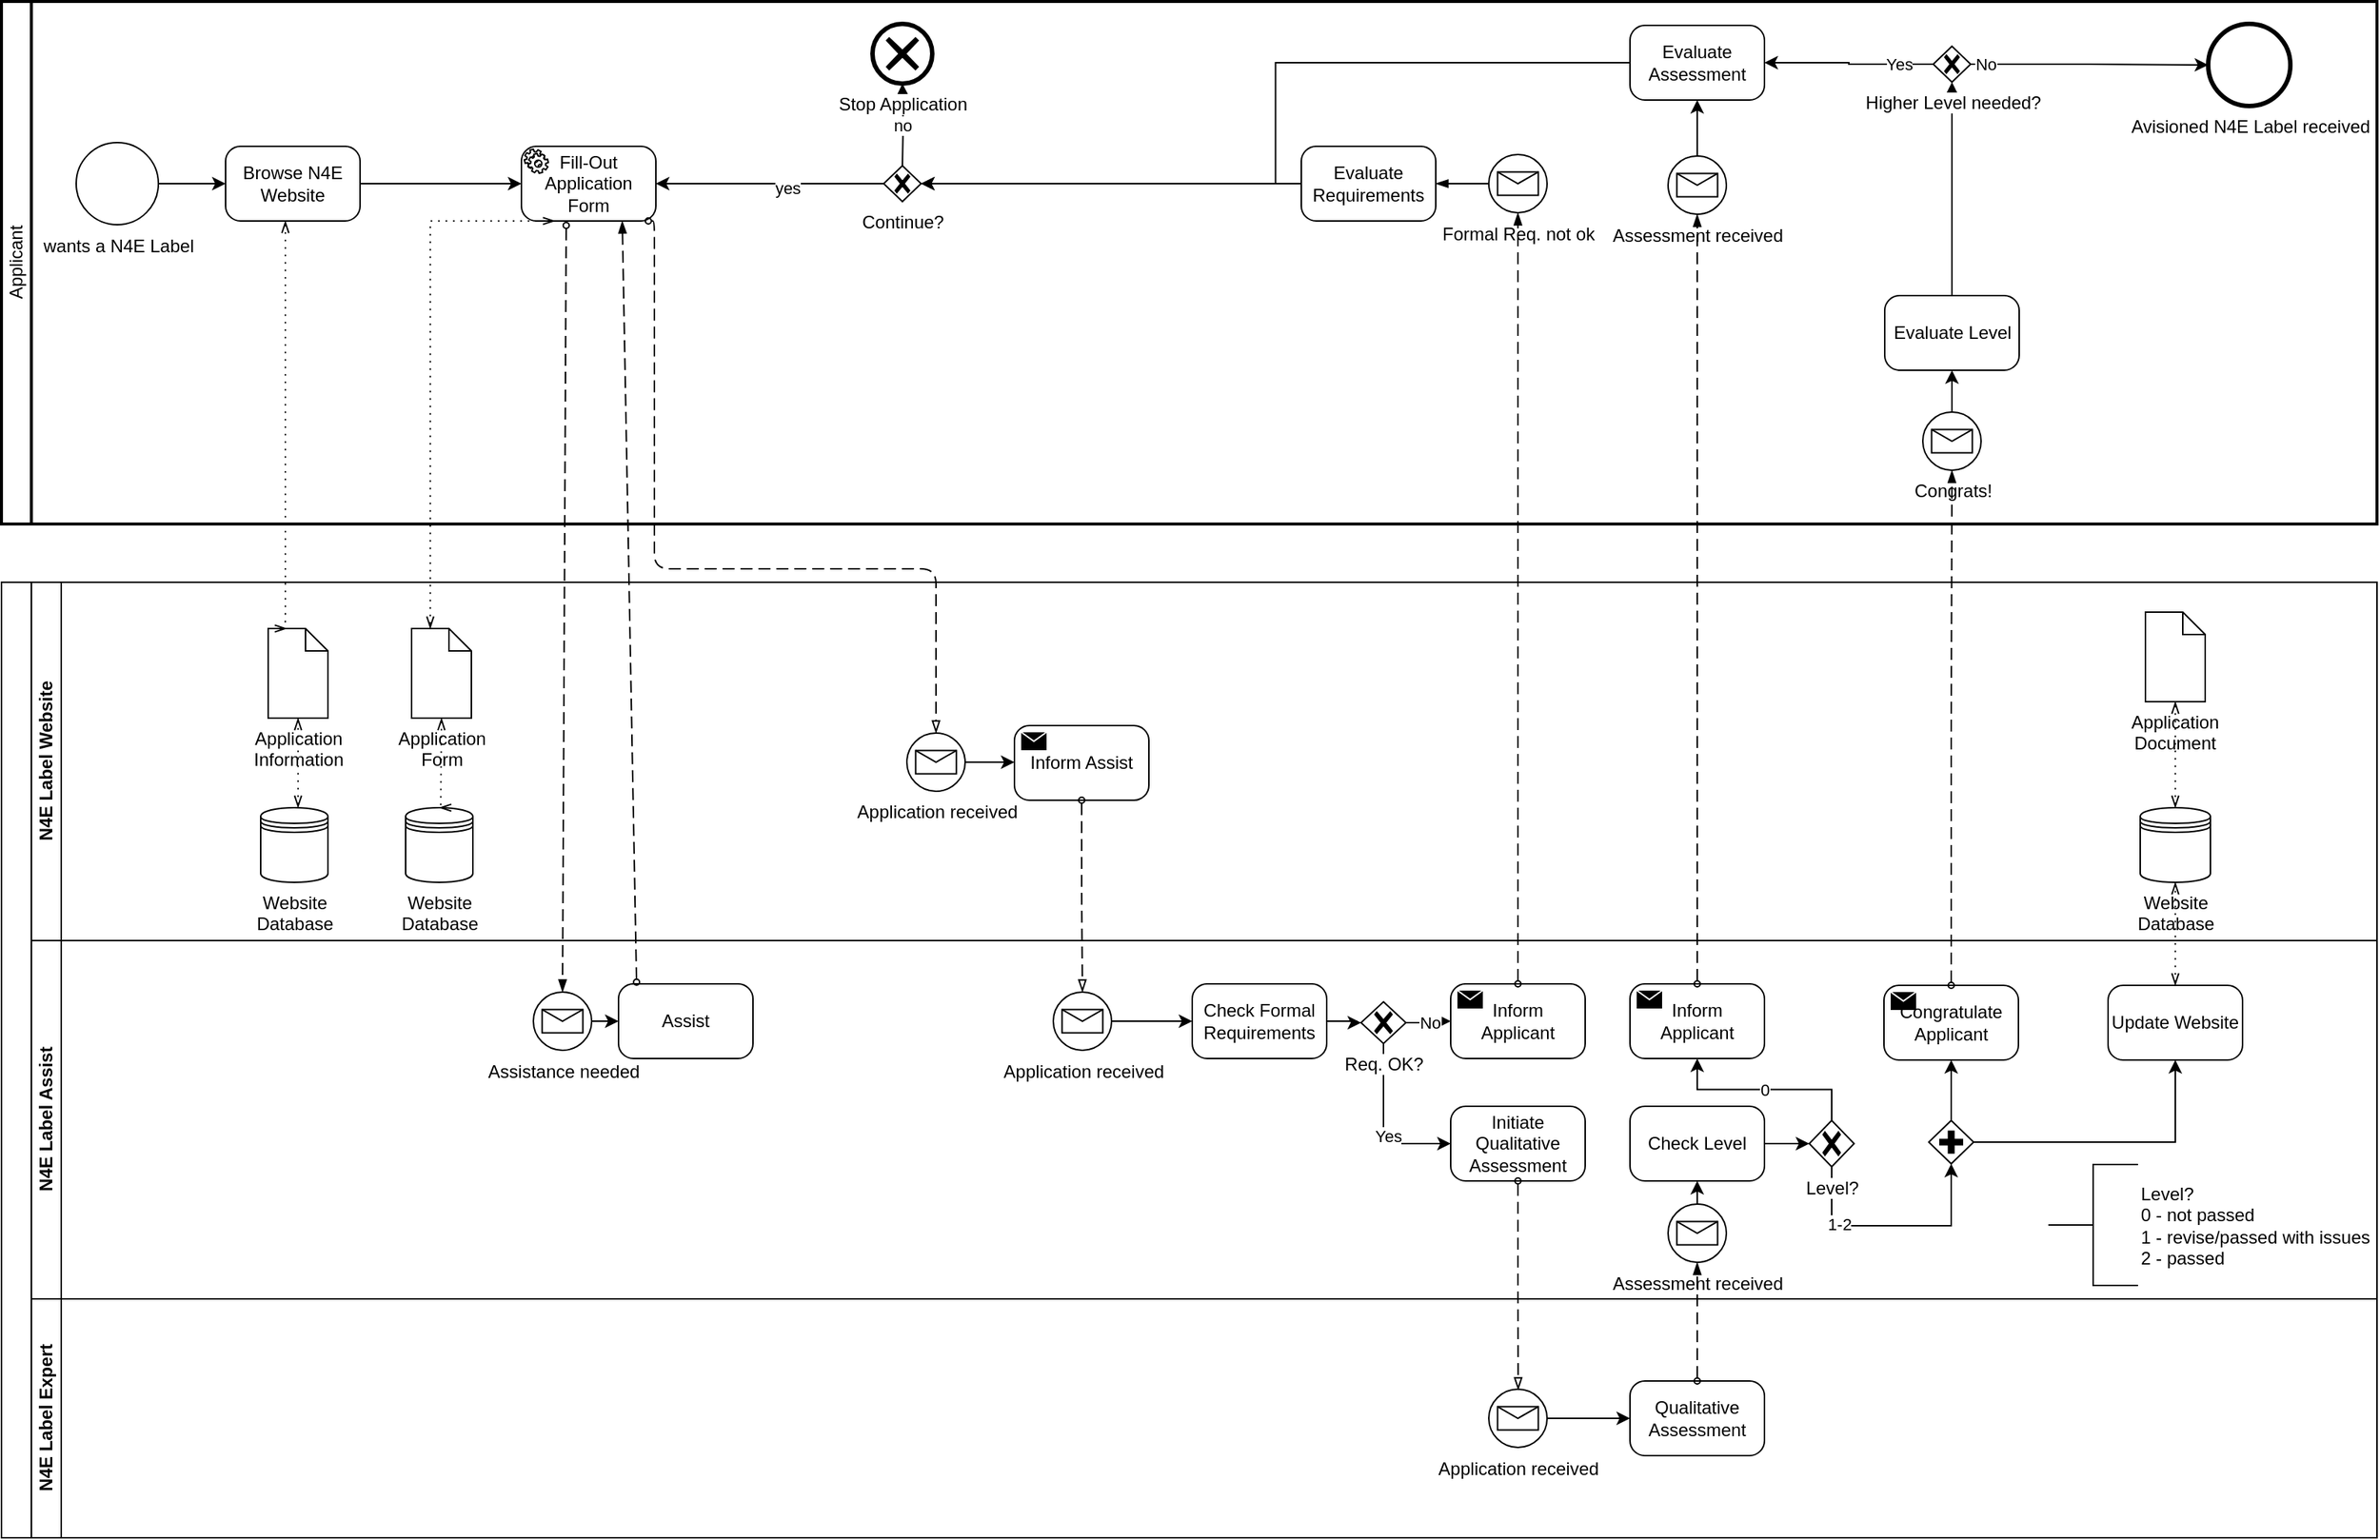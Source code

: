 <mxfile version="20.4.2" type="github">
  <diagram id="vR4M4Qg-3FGXWyI_U7lr" name="Seite-1">
    <mxGraphModel dx="1354" dy="1839" grid="1" gridSize="10" guides="1" tooltips="1" connect="1" arrows="1" fold="1" page="1" pageScale="1" pageWidth="1654" pageHeight="1169" math="0" shadow="0">
      <root>
        <mxCell id="0" />
        <mxCell id="1" parent="0" />
        <mxCell id="XjGaM9rbLymnAQcrOGoT-1" value="&lt;div&gt;Applicant&lt;/div&gt;" style="swimlane;html=1;startSize=20;fontStyle=0;collapsible=0;horizontal=0;swimlaneLine=1;swimlaneFillColor=#ffffff;strokeWidth=2;" parent="1" vertex="1">
          <mxGeometry x="40" y="-70" width="1590" height="350" as="geometry" />
        </mxCell>
        <mxCell id="XjGaM9rbLymnAQcrOGoT-16" style="edgeStyle=orthogonalEdgeStyle;rounded=0;orthogonalLoop=1;jettySize=auto;html=1;exitX=1;exitY=0.5;exitDx=0;exitDy=0;exitPerimeter=0;entryX=0;entryY=0.5;entryDx=0;entryDy=0;entryPerimeter=0;" parent="XjGaM9rbLymnAQcrOGoT-1" source="XjGaM9rbLymnAQcrOGoT-13" target="XjGaM9rbLymnAQcrOGoT-14" edge="1">
          <mxGeometry relative="1" as="geometry" />
        </mxCell>
        <mxCell id="XjGaM9rbLymnAQcrOGoT-13" value="&lt;div&gt;wants a N4E Label&lt;/div&gt;" style="points=[[0.145,0.145,0],[0.5,0,0],[0.855,0.145,0],[1,0.5,0],[0.855,0.855,0],[0.5,1,0],[0.145,0.855,0],[0,0.5,0]];shape=mxgraph.bpmn.event;html=1;verticalLabelPosition=bottom;labelBackgroundColor=#ffffff;verticalAlign=top;align=center;perimeter=ellipsePerimeter;outlineConnect=0;aspect=fixed;outline=standard;symbol=general;fillColor=#FFFFFF;" parent="XjGaM9rbLymnAQcrOGoT-1" vertex="1">
          <mxGeometry x="50" y="94.5" width="55" height="55" as="geometry" />
        </mxCell>
        <mxCell id="XjGaM9rbLymnAQcrOGoT-26" value="" style="edgeStyle=orthogonalEdgeStyle;rounded=0;orthogonalLoop=1;jettySize=auto;html=1;entryX=0;entryY=0.5;entryDx=0;entryDy=0;entryPerimeter=0;startArrow=none;exitX=1;exitY=0.5;exitDx=0;exitDy=0;exitPerimeter=0;" parent="XjGaM9rbLymnAQcrOGoT-1" source="XjGaM9rbLymnAQcrOGoT-14" target="XjGaM9rbLymnAQcrOGoT-42" edge="1">
          <mxGeometry relative="1" as="geometry">
            <mxPoint x="295" y="123" as="sourcePoint" />
            <mxPoint x="400" y="123" as="targetPoint" />
          </mxGeometry>
        </mxCell>
        <mxCell id="XjGaM9rbLymnAQcrOGoT-14" value="Browse N4E Website" style="points=[[0.25,0,0],[0.5,0,0],[0.75,0,0],[1,0.25,0],[1,0.5,0],[1,0.75,0],[0.75,1,0],[0.5,1,0],[0.25,1,0],[0,0.75,0],[0,0.5,0],[0,0.25,0]];shape=mxgraph.bpmn.task;whiteSpace=wrap;rectStyle=rounded;size=10;taskMarker=abstract;fillColor=#FFFFFF;" parent="XjGaM9rbLymnAQcrOGoT-1" vertex="1">
          <mxGeometry x="150" y="97" width="90" height="50" as="geometry" />
        </mxCell>
        <mxCell id="XjGaM9rbLymnAQcrOGoT-30" value="Avisioned N4E Label received" style="points=[[0.145,0.145,0],[0.5,0,0],[0.855,0.145,0],[1,0.5,0],[0.855,0.855,0],[0.5,1,0],[0.145,0.855,0],[0,0.5,0]];shape=mxgraph.bpmn.event;html=1;verticalLabelPosition=bottom;labelBackgroundColor=#ffffff;verticalAlign=top;align=center;perimeter=ellipsePerimeter;outlineConnect=0;aspect=fixed;outline=end;symbol=terminate2;fillColor=#FFFFFF;" parent="XjGaM9rbLymnAQcrOGoT-1" vertex="1">
          <mxGeometry x="1477" y="15" width="55" height="55" as="geometry" />
        </mxCell>
        <mxCell id="XjGaM9rbLymnAQcrOGoT-42" value="Fill-Out Application Form" style="points=[[0.25,0,0],[0.5,0,0],[0.75,0,0],[1,0.25,0],[1,0.5,0],[1,0.75,0],[0.75,1,0],[0.5,1,0],[0.25,1,0],[0,0.75,0],[0,0.5,0],[0,0.25,0]];shape=mxgraph.bpmn.task;whiteSpace=wrap;rectStyle=rounded;size=10;taskMarker=service;fontFamily=Helvetica;fontSize=12;fontColor=default;align=center;strokeColor=default;fillColor=#FFFFFF;" parent="XjGaM9rbLymnAQcrOGoT-1" vertex="1">
          <mxGeometry x="348" y="97" width="90" height="50" as="geometry" />
        </mxCell>
        <mxCell id="XjGaM9rbLymnAQcrOGoT-100" style="edgeStyle=orthogonalEdgeStyle;rounded=0;orthogonalLoop=1;jettySize=auto;html=1;exitX=0;exitY=0.5;exitDx=0;exitDy=0;exitPerimeter=0;entryX=1;entryY=0.5;entryDx=0;entryDy=0;entryPerimeter=0;startArrow=none;" parent="XjGaM9rbLymnAQcrOGoT-1" source="XjGaM9rbLymnAQcrOGoT-175" target="XjGaM9rbLymnAQcrOGoT-99" edge="1">
          <mxGeometry relative="1" as="geometry" />
        </mxCell>
        <mxCell id="XjGaM9rbLymnAQcrOGoT-80" value="Formal Req. not ok" style="points=[[0.145,0.145,0],[0.5,0,0],[0.855,0.145,0],[1,0.5,0],[0.855,0.855,0],[0.5,1,0],[0.145,0.855,0],[0,0.5,0]];shape=mxgraph.bpmn.event;html=1;verticalLabelPosition=bottom;labelBackgroundColor=#ffffff;verticalAlign=top;align=center;perimeter=ellipsePerimeter;outlineConnect=0;aspect=fixed;outline=standard;symbol=message;fontFamily=Helvetica;fontSize=12;fontColor=default;strokeColor=default;fillColor=#FFFFFF;" parent="XjGaM9rbLymnAQcrOGoT-1" vertex="1">
          <mxGeometry x="995.5" y="102.5" width="39" height="39" as="geometry" />
        </mxCell>
        <mxCell id="XjGaM9rbLymnAQcrOGoT-102" style="edgeStyle=orthogonalEdgeStyle;rounded=0;orthogonalLoop=1;jettySize=auto;html=1;exitX=0;exitY=0.5;exitDx=0;exitDy=0;exitPerimeter=0;entryX=1;entryY=0.5;entryDx=0;entryDy=0;entryPerimeter=0;" parent="XjGaM9rbLymnAQcrOGoT-1" source="XjGaM9rbLymnAQcrOGoT-99" target="XjGaM9rbLymnAQcrOGoT-42" edge="1">
          <mxGeometry relative="1" as="geometry" />
        </mxCell>
        <mxCell id="68xZuha1ARQ7K_TIyCoH-1" value="yes" style="edgeLabel;html=1;align=center;verticalAlign=middle;resizable=0;points=[];" vertex="1" connectable="0" parent="XjGaM9rbLymnAQcrOGoT-102">
          <mxGeometry x="-0.154" y="3" relative="1" as="geometry">
            <mxPoint as="offset" />
          </mxGeometry>
        </mxCell>
        <mxCell id="XjGaM9rbLymnAQcrOGoT-109" value="no" style="edgeStyle=orthogonalEdgeStyle;rounded=0;orthogonalLoop=1;jettySize=auto;html=1;" parent="XjGaM9rbLymnAQcrOGoT-1" target="XjGaM9rbLymnAQcrOGoT-108" edge="1">
          <mxGeometry relative="1" as="geometry">
            <mxPoint x="603" y="110" as="sourcePoint" />
          </mxGeometry>
        </mxCell>
        <mxCell id="XjGaM9rbLymnAQcrOGoT-99" value="Continue?" style="points=[[0.25,0.25,0],[0.5,0,0],[0.75,0.25,0],[1,0.5,0],[0.75,0.75,0],[0.5,1,0],[0.25,0.75,0],[0,0.5,0]];shape=mxgraph.bpmn.gateway2;html=1;verticalLabelPosition=bottom;labelBackgroundColor=#ffffff;verticalAlign=top;align=center;perimeter=rhombusPerimeter;outlineConnect=0;outline=none;symbol=none;gwType=exclusive;fontFamily=Helvetica;fontSize=12;fontColor=default;strokeColor=default;fillColor=#FFFFFF;" parent="XjGaM9rbLymnAQcrOGoT-1" vertex="1">
          <mxGeometry x="590.5" y="110" width="25" height="24" as="geometry" />
        </mxCell>
        <mxCell id="XjGaM9rbLymnAQcrOGoT-108" value="Stop Application" style="points=[[0.145,0.145,0],[0.5,0,0],[0.855,0.145,0],[1,0.5,0],[0.855,0.855,0],[0.5,1,0],[0.145,0.855,0],[0,0.5,0]];shape=mxgraph.bpmn.event;html=1;verticalLabelPosition=bottom;labelBackgroundColor=#ffffff;verticalAlign=top;align=center;perimeter=ellipsePerimeter;outlineConnect=0;aspect=fixed;outline=end;symbol=cancel;fillColor=#FFFFFF;" parent="XjGaM9rbLymnAQcrOGoT-1" vertex="1">
          <mxGeometry x="583" y="15" width="40" height="40" as="geometry" />
        </mxCell>
        <mxCell id="XjGaM9rbLymnAQcrOGoT-149" style="edgeStyle=orthogonalEdgeStyle;rounded=0;orthogonalLoop=1;jettySize=auto;html=1;exitX=0.5;exitY=0;exitDx=0;exitDy=0;exitPerimeter=0;entryX=0.5;entryY=1;entryDx=0;entryDy=0;entryPerimeter=0;" parent="XjGaM9rbLymnAQcrOGoT-1" source="XjGaM9rbLymnAQcrOGoT-121" target="XjGaM9rbLymnAQcrOGoT-148" edge="1">
          <mxGeometry relative="1" as="geometry" />
        </mxCell>
        <mxCell id="XjGaM9rbLymnAQcrOGoT-121" value="Assessment received" style="points=[[0.145,0.145,0],[0.5,0,0],[0.855,0.145,0],[1,0.5,0],[0.855,0.855,0],[0.5,1,0],[0.145,0.855,0],[0,0.5,0]];shape=mxgraph.bpmn.event;html=1;verticalLabelPosition=bottom;labelBackgroundColor=#ffffff;verticalAlign=top;align=center;perimeter=ellipsePerimeter;outlineConnect=0;aspect=fixed;outline=standard;symbol=message;fontFamily=Helvetica;fontSize=12;fontColor=default;strokeColor=default;fillColor=#FFFFFF;" parent="XjGaM9rbLymnAQcrOGoT-1" vertex="1">
          <mxGeometry x="1115.5" y="103.5" width="39" height="39" as="geometry" />
        </mxCell>
        <mxCell id="XjGaM9rbLymnAQcrOGoT-166" style="edgeStyle=orthogonalEdgeStyle;rounded=0;orthogonalLoop=1;jettySize=auto;html=1;exitX=0.5;exitY=0;exitDx=0;exitDy=0;exitPerimeter=0;entryX=0.5;entryY=1;entryDx=0;entryDy=0;entryPerimeter=0;" parent="XjGaM9rbLymnAQcrOGoT-1" source="XjGaM9rbLymnAQcrOGoT-138" target="XjGaM9rbLymnAQcrOGoT-165" edge="1">
          <mxGeometry relative="1" as="geometry" />
        </mxCell>
        <mxCell id="XjGaM9rbLymnAQcrOGoT-138" value="Congrats!" style="points=[[0.145,0.145,0],[0.5,0,0],[0.855,0.145,0],[1,0.5,0],[0.855,0.855,0],[0.5,1,0],[0.145,0.855,0],[0,0.5,0]];shape=mxgraph.bpmn.event;html=1;verticalLabelPosition=bottom;labelBackgroundColor=#ffffff;verticalAlign=top;align=center;perimeter=ellipsePerimeter;outlineConnect=0;aspect=fixed;outline=standard;symbol=message;fontFamily=Helvetica;fontSize=12;fontColor=default;strokeColor=default;fillColor=#FFFFFF;" parent="XjGaM9rbLymnAQcrOGoT-1" vertex="1">
          <mxGeometry x="1286" y="275" width="39" height="39" as="geometry" />
        </mxCell>
        <mxCell id="XjGaM9rbLymnAQcrOGoT-151" style="edgeStyle=orthogonalEdgeStyle;rounded=0;orthogonalLoop=1;jettySize=auto;html=1;exitX=0;exitY=0.5;exitDx=0;exitDy=0;exitPerimeter=0;entryX=1;entryY=0.5;entryDx=0;entryDy=0;entryPerimeter=0;" parent="XjGaM9rbLymnAQcrOGoT-1" source="XjGaM9rbLymnAQcrOGoT-148" target="XjGaM9rbLymnAQcrOGoT-99" edge="1">
          <mxGeometry relative="1" as="geometry">
            <mxPoint x="986.5" y="41" as="targetPoint" />
          </mxGeometry>
        </mxCell>
        <mxCell id="XjGaM9rbLymnAQcrOGoT-148" value="Evaluate Assessment" style="points=[[0.25,0,0],[0.5,0,0],[0.75,0,0],[1,0.25,0],[1,0.5,0],[1,0.75,0],[0.75,1,0],[0.5,1,0],[0.25,1,0],[0,0.75,0],[0,0.5,0],[0,0.25,0]];shape=mxgraph.bpmn.task;whiteSpace=wrap;rectStyle=rounded;size=10;taskMarker=abstract;fillColor=#FFFFFF;" parent="XjGaM9rbLymnAQcrOGoT-1" vertex="1">
          <mxGeometry x="1090" y="16" width="90" height="50" as="geometry" />
        </mxCell>
        <mxCell id="XjGaM9rbLymnAQcrOGoT-168" style="edgeStyle=orthogonalEdgeStyle;rounded=0;orthogonalLoop=1;jettySize=auto;html=1;exitX=0.5;exitY=0;exitDx=0;exitDy=0;exitPerimeter=0;entryX=0.5;entryY=1;entryDx=0;entryDy=0;entryPerimeter=0;" parent="XjGaM9rbLymnAQcrOGoT-1" source="XjGaM9rbLymnAQcrOGoT-165" target="XjGaM9rbLymnAQcrOGoT-167" edge="1">
          <mxGeometry relative="1" as="geometry" />
        </mxCell>
        <mxCell id="XjGaM9rbLymnAQcrOGoT-165" value="Evaluate Level" style="points=[[0.25,0,0],[0.5,0,0],[0.75,0,0],[1,0.25,0],[1,0.5,0],[1,0.75,0],[0.75,1,0],[0.5,1,0],[0.25,1,0],[0,0.75,0],[0,0.5,0],[0,0.25,0]];shape=mxgraph.bpmn.task;whiteSpace=wrap;rectStyle=rounded;size=10;taskMarker=abstract;fillColor=#FFFFFF;" parent="XjGaM9rbLymnAQcrOGoT-1" vertex="1">
          <mxGeometry x="1260.5" y="197" width="90" height="50" as="geometry" />
        </mxCell>
        <mxCell id="XjGaM9rbLymnAQcrOGoT-169" style="edgeStyle=orthogonalEdgeStyle;rounded=0;orthogonalLoop=1;jettySize=auto;html=1;exitX=0;exitY=0.5;exitDx=0;exitDy=0;exitPerimeter=0;entryX=1;entryY=0.5;entryDx=0;entryDy=0;entryPerimeter=0;" parent="XjGaM9rbLymnAQcrOGoT-1" source="XjGaM9rbLymnAQcrOGoT-167" target="XjGaM9rbLymnAQcrOGoT-148" edge="1">
          <mxGeometry relative="1" as="geometry" />
        </mxCell>
        <mxCell id="XjGaM9rbLymnAQcrOGoT-170" value="Yes" style="edgeLabel;html=1;align=center;verticalAlign=middle;resizable=0;points=[];" parent="XjGaM9rbLymnAQcrOGoT-169" vertex="1" connectable="0">
          <mxGeometry x="-0.591" relative="1" as="geometry">
            <mxPoint as="offset" />
          </mxGeometry>
        </mxCell>
        <mxCell id="XjGaM9rbLymnAQcrOGoT-172" style="edgeStyle=orthogonalEdgeStyle;rounded=0;orthogonalLoop=1;jettySize=auto;html=1;entryX=0;entryY=0.5;entryDx=0;entryDy=0;entryPerimeter=0;exitX=1;exitY=0.5;exitDx=0;exitDy=0;exitPerimeter=0;" parent="XjGaM9rbLymnAQcrOGoT-1" source="XjGaM9rbLymnAQcrOGoT-167" target="XjGaM9rbLymnAQcrOGoT-30" edge="1">
          <mxGeometry relative="1" as="geometry">
            <mxPoint x="1320" y="42" as="sourcePoint" />
          </mxGeometry>
        </mxCell>
        <mxCell id="XjGaM9rbLymnAQcrOGoT-173" value="&lt;div&gt;No&lt;/div&gt;" style="edgeLabel;html=1;align=center;verticalAlign=middle;resizable=0;points=[];" parent="XjGaM9rbLymnAQcrOGoT-172" vertex="1" connectable="0">
          <mxGeometry x="-0.875" relative="1" as="geometry">
            <mxPoint as="offset" />
          </mxGeometry>
        </mxCell>
        <mxCell id="XjGaM9rbLymnAQcrOGoT-167" value="Higher Level needed?" style="points=[[0.25,0.25,0],[0.5,0,0],[0.75,0.25,0],[1,0.5,0],[0.75,0.75,0],[0.5,1,0],[0.25,0.75,0],[0,0.5,0]];shape=mxgraph.bpmn.gateway2;html=1;verticalLabelPosition=bottom;labelBackgroundColor=#ffffff;verticalAlign=top;align=center;perimeter=rhombusPerimeter;outlineConnect=0;outline=none;symbol=none;gwType=exclusive;fontFamily=Helvetica;fontSize=12;fontColor=default;strokeColor=default;fillColor=#FFFFFF;" parent="XjGaM9rbLymnAQcrOGoT-1" vertex="1">
          <mxGeometry x="1293" y="30" width="25" height="24" as="geometry" />
        </mxCell>
        <mxCell id="XjGaM9rbLymnAQcrOGoT-175" value="Evaluate Requirements" style="points=[[0.25,0,0],[0.5,0,0],[0.75,0,0],[1,0.25,0],[1,0.5,0],[1,0.75,0],[0.75,1,0],[0.5,1,0],[0.25,1,0],[0,0.75,0],[0,0.5,0],[0,0.25,0]];shape=mxgraph.bpmn.task;whiteSpace=wrap;rectStyle=rounded;size=10;taskMarker=abstract;fillColor=#FFFFFF;" parent="XjGaM9rbLymnAQcrOGoT-1" vertex="1">
          <mxGeometry x="870" y="97" width="90" height="50" as="geometry" />
        </mxCell>
        <mxCell id="XjGaM9rbLymnAQcrOGoT-176" value="" style="edgeStyle=orthogonalEdgeStyle;fontSize=11;html=1;endArrow=blockThin;endFill=1;fontFamily=Helvetica;fontColor=default;align=center;strokeColor=default;" parent="XjGaM9rbLymnAQcrOGoT-1" source="XjGaM9rbLymnAQcrOGoT-80" target="XjGaM9rbLymnAQcrOGoT-175" edge="1">
          <mxGeometry relative="1" as="geometry">
            <mxPoint x="1035.5" y="52" as="sourcePoint" />
            <mxPoint x="655.5" y="53" as="targetPoint" />
          </mxGeometry>
        </mxCell>
        <mxCell id="XjGaM9rbLymnAQcrOGoT-4" value="" style="swimlane;html=1;childLayout=stackLayout;resizeParent=1;resizeParentMax=0;horizontal=0;startSize=20;horizontalStack=0;fillColor=#FFFFFF;" parent="1" vertex="1">
          <mxGeometry x="40" y="319" width="1590" height="640" as="geometry" />
        </mxCell>
        <mxCell id="XjGaM9rbLymnAQcrOGoT-5" value="&lt;div&gt;N4E Label Website&lt;/div&gt;" style="swimlane;html=1;startSize=20;horizontal=0;fillColor=#FFFFFF;swimlaneFillColor=#FFFFFF;" parent="XjGaM9rbLymnAQcrOGoT-4" vertex="1">
          <mxGeometry x="20" width="1570" height="240" as="geometry" />
        </mxCell>
        <mxCell id="XjGaM9rbLymnAQcrOGoT-15" value="Website Database" style="shape=datastore;whiteSpace=wrap;html=1;labelPosition=center;verticalLabelPosition=bottom;align=center;verticalAlign=top;fillColor=#FFFFFF;" parent="XjGaM9rbLymnAQcrOGoT-5" vertex="1">
          <mxGeometry x="153.5" y="151" width="45" height="50" as="geometry" />
        </mxCell>
        <mxCell id="XjGaM9rbLymnAQcrOGoT-18" value="Application Information" style="shape=mxgraph.bpmn.data;labelPosition=center;verticalLabelPosition=bottom;align=center;verticalAlign=top;whiteSpace=wrap;size=15;html=1;fillColor=#FFFFFF;" parent="XjGaM9rbLymnAQcrOGoT-5" vertex="1">
          <mxGeometry x="158.5" y="31" width="40" height="60" as="geometry" />
        </mxCell>
        <mxCell id="XjGaM9rbLymnAQcrOGoT-22" value="" style="edgeStyle=elbowEdgeStyle;fontSize=12;html=1;endFill=0;startFill=0;endSize=6;startSize=6;dashed=1;dashPattern=1 4;endArrow=openThin;startArrow=openThin;fontFamily=Helvetica;fontColor=default;align=center;strokeColor=default;" parent="XjGaM9rbLymnAQcrOGoT-5" source="XjGaM9rbLymnAQcrOGoT-15" target="XjGaM9rbLymnAQcrOGoT-18" edge="1">
          <mxGeometry width="160" relative="1" as="geometry">
            <mxPoint x="220" y="110" as="sourcePoint" />
            <mxPoint x="530" y="40" as="targetPoint" />
          </mxGeometry>
        </mxCell>
        <mxCell id="XjGaM9rbLymnAQcrOGoT-44" value="Website Database" style="shape=datastore;whiteSpace=wrap;html=1;labelPosition=center;verticalLabelPosition=bottom;align=center;verticalAlign=top;fillColor=#FFFFFF;" parent="XjGaM9rbLymnAQcrOGoT-5" vertex="1">
          <mxGeometry x="250.5" y="151" width="45" height="50" as="geometry" />
        </mxCell>
        <mxCell id="XjGaM9rbLymnAQcrOGoT-45" value="Application Form" style="shape=mxgraph.bpmn.data;labelPosition=center;verticalLabelPosition=bottom;align=center;verticalAlign=top;whiteSpace=wrap;size=15;html=1;fillColor=#FFFFFF;" parent="XjGaM9rbLymnAQcrOGoT-5" vertex="1">
          <mxGeometry x="254.5" y="31" width="40" height="60" as="geometry" />
        </mxCell>
        <mxCell id="XjGaM9rbLymnAQcrOGoT-51" value="" style="edgeStyle=elbowEdgeStyle;fontSize=12;html=1;endFill=0;startFill=0;endSize=6;startSize=6;dashed=1;dashPattern=1 4;endArrow=openThin;startArrow=openThin;rounded=0;exitX=0.5;exitY=1;exitDx=0;exitDy=0;exitPerimeter=0;entryX=0.5;entryY=0;entryDx=0;entryDy=0;" parent="XjGaM9rbLymnAQcrOGoT-5" source="XjGaM9rbLymnAQcrOGoT-45" target="XjGaM9rbLymnAQcrOGoT-44" edge="1">
          <mxGeometry width="160" relative="1" as="geometry">
            <mxPoint x="450" y="-29" as="sourcePoint" />
            <mxPoint x="610" y="-29" as="targetPoint" />
          </mxGeometry>
        </mxCell>
        <mxCell id="XjGaM9rbLymnAQcrOGoT-55" style="edgeStyle=orthogonalEdgeStyle;rounded=0;orthogonalLoop=1;jettySize=auto;html=1;exitX=1;exitY=0.5;exitDx=0;exitDy=0;exitPerimeter=0;entryX=0;entryY=0.5;entryDx=0;entryDy=0;entryPerimeter=0;" parent="XjGaM9rbLymnAQcrOGoT-5" source="XjGaM9rbLymnAQcrOGoT-52" target="XjGaM9rbLymnAQcrOGoT-54" edge="1">
          <mxGeometry relative="1" as="geometry" />
        </mxCell>
        <mxCell id="XjGaM9rbLymnAQcrOGoT-52" value="Application received" style="points=[[0.145,0.145,0],[0.5,0,0],[0.855,0.145,0],[1,0.5,0],[0.855,0.855,0],[0.5,1,0],[0.145,0.855,0],[0,0.5,0]];shape=mxgraph.bpmn.event;html=1;verticalLabelPosition=bottom;labelBackgroundColor=#ffffff;verticalAlign=top;align=center;perimeter=ellipsePerimeter;outlineConnect=0;aspect=fixed;outline=standard;symbol=message;fontFamily=Helvetica;fontSize=12;fontColor=default;strokeColor=default;fillColor=#FFFFFF;" parent="XjGaM9rbLymnAQcrOGoT-5" vertex="1">
          <mxGeometry x="586" y="101" width="39" height="39" as="geometry" />
        </mxCell>
        <mxCell id="XjGaM9rbLymnAQcrOGoT-54" value="Inform Assist" style="points=[[0.25,0,0],[0.5,0,0],[0.75,0,0],[1,0.25,0],[1,0.5,0],[1,0.75,0],[0.75,1,0],[0.5,1,0],[0.25,1,0],[0,0.75,0],[0,0.5,0],[0,0.25,0]];shape=mxgraph.bpmn.task;whiteSpace=wrap;rectStyle=rounded;size=10;taskMarker=send;fontFamily=Helvetica;fontSize=12;fontColor=default;align=center;strokeColor=default;fillColor=#FFFFFF;" parent="XjGaM9rbLymnAQcrOGoT-5" vertex="1">
          <mxGeometry x="658" y="96" width="90" height="50" as="geometry" />
        </mxCell>
        <mxCell id="XjGaM9rbLymnAQcrOGoT-147" style="edgeStyle=orthogonalEdgeStyle;fontSize=11;html=1;endFill=0;startFill=0;endSize=6;startSize=6;dashed=1;dashPattern=1 4;endArrow=openThin;startArrow=openThin;fontFamily=Helvetica;fontColor=default;align=center;strokeColor=default;" parent="XjGaM9rbLymnAQcrOGoT-5" source="XjGaM9rbLymnAQcrOGoT-141" target="XjGaM9rbLymnAQcrOGoT-146" edge="1">
          <mxGeometry relative="1" as="geometry" />
        </mxCell>
        <mxCell id="XjGaM9rbLymnAQcrOGoT-141" value="Website Database" style="shape=datastore;whiteSpace=wrap;html=1;labelPosition=center;verticalLabelPosition=bottom;align=center;verticalAlign=top;fillColor=#FFFFFF;" parent="XjGaM9rbLymnAQcrOGoT-5" vertex="1">
          <mxGeometry x="1411.5" y="151" width="47" height="50" as="geometry" />
        </mxCell>
        <mxCell id="XjGaM9rbLymnAQcrOGoT-146" value="Application Document" style="shape=mxgraph.bpmn.data;labelPosition=center;verticalLabelPosition=bottom;align=center;verticalAlign=top;whiteSpace=wrap;size=15;html=1;fillColor=#FFFFFF;" parent="XjGaM9rbLymnAQcrOGoT-5" vertex="1">
          <mxGeometry x="1415" y="20" width="40" height="60" as="geometry" />
        </mxCell>
        <mxCell id="XjGaM9rbLymnAQcrOGoT-6" value="&lt;div&gt;N4E Label Assist&lt;/div&gt;" style="swimlane;html=1;startSize=20;horizontal=0;swimlaneFillColor=#FFFFFF;" parent="XjGaM9rbLymnAQcrOGoT-4" vertex="1">
          <mxGeometry x="20" y="240" width="1570" height="240" as="geometry">
            <mxRectangle x="20" y="160" width="1020" height="30" as="alternateBounds" />
          </mxGeometry>
        </mxCell>
        <mxCell id="XjGaM9rbLymnAQcrOGoT-77" style="edgeStyle=orthogonalEdgeStyle;rounded=0;orthogonalLoop=1;jettySize=auto;html=1;exitX=1;exitY=0.5;exitDx=0;exitDy=0;exitPerimeter=0;entryX=0;entryY=0.5;entryDx=0;entryDy=0;entryPerimeter=0;" parent="XjGaM9rbLymnAQcrOGoT-6" source="XjGaM9rbLymnAQcrOGoT-56" target="XjGaM9rbLymnAQcrOGoT-76" edge="1">
          <mxGeometry relative="1" as="geometry" />
        </mxCell>
        <mxCell id="XjGaM9rbLymnAQcrOGoT-56" value="Application received" style="points=[[0.145,0.145,0],[0.5,0,0],[0.855,0.145,0],[1,0.5,0],[0.855,0.855,0],[0.5,1,0],[0.145,0.855,0],[0,0.5,0]];shape=mxgraph.bpmn.event;html=1;verticalLabelPosition=bottom;labelBackgroundColor=#ffffff;verticalAlign=top;align=center;perimeter=ellipsePerimeter;outlineConnect=0;aspect=fixed;outline=standard;symbol=message;fontFamily=Helvetica;fontSize=12;fontColor=default;strokeColor=default;fillColor=#FFFFFF;" parent="XjGaM9rbLymnAQcrOGoT-6" vertex="1">
          <mxGeometry x="684" y="34.5" width="39" height="39" as="geometry" />
        </mxCell>
        <mxCell id="XjGaM9rbLymnAQcrOGoT-72" value="Assistance needed" style="points=[[0.145,0.145,0],[0.5,0,0],[0.855,0.145,0],[1,0.5,0],[0.855,0.855,0],[0.5,1,0],[0.145,0.855,0],[0,0.5,0]];shape=mxgraph.bpmn.event;html=1;verticalLabelPosition=bottom;labelBackgroundColor=#ffffff;verticalAlign=top;align=center;perimeter=ellipsePerimeter;outlineConnect=0;aspect=fixed;outline=standard;symbol=message;fontFamily=Helvetica;fontSize=12;fontColor=default;strokeColor=default;fillColor=#FFFFFF;" parent="XjGaM9rbLymnAQcrOGoT-6" vertex="1">
          <mxGeometry x="336" y="34.5" width="39" height="39" as="geometry" />
        </mxCell>
        <mxCell id="XjGaM9rbLymnAQcrOGoT-73" value="Assist" style="points=[[0.25,0,0],[0.5,0,0],[0.75,0,0],[1,0.25,0],[1,0.5,0],[1,0.75,0],[0.75,1,0],[0.5,1,0],[0.25,1,0],[0,0.75,0],[0,0.5,0],[0,0.25,0]];shape=mxgraph.bpmn.task;whiteSpace=wrap;rectStyle=rounded;size=10;taskMarker=abstract;fillColor=#FFFFFF;" parent="XjGaM9rbLymnAQcrOGoT-6" vertex="1">
          <mxGeometry x="393" y="29" width="90" height="50" as="geometry" />
        </mxCell>
        <mxCell id="XjGaM9rbLymnAQcrOGoT-71" style="edgeStyle=orthogonalEdgeStyle;rounded=0;orthogonalLoop=1;jettySize=auto;html=1;exitX=1;exitY=0.5;exitDx=0;exitDy=0;exitPerimeter=0;entryX=0;entryY=0.5;entryDx=0;entryDy=0;entryPerimeter=0;" parent="XjGaM9rbLymnAQcrOGoT-6" source="XjGaM9rbLymnAQcrOGoT-72" target="XjGaM9rbLymnAQcrOGoT-73" edge="1">
          <mxGeometry relative="1" as="geometry" />
        </mxCell>
        <mxCell id="XjGaM9rbLymnAQcrOGoT-79" style="edgeStyle=orthogonalEdgeStyle;rounded=0;orthogonalLoop=1;jettySize=auto;html=1;exitX=1;exitY=0.5;exitDx=0;exitDy=0;exitPerimeter=0;" parent="XjGaM9rbLymnAQcrOGoT-6" source="XjGaM9rbLymnAQcrOGoT-76" target="XjGaM9rbLymnAQcrOGoT-78" edge="1">
          <mxGeometry relative="1" as="geometry" />
        </mxCell>
        <mxCell id="XjGaM9rbLymnAQcrOGoT-76" value="Check Formal Requirements" style="points=[[0.25,0,0],[0.5,0,0],[0.75,0,0],[1,0.25,0],[1,0.5,0],[1,0.75,0],[0.75,1,0],[0.5,1,0],[0.25,1,0],[0,0.75,0],[0,0.5,0],[0,0.25,0]];shape=mxgraph.bpmn.task;whiteSpace=wrap;rectStyle=rounded;size=10;taskMarker=abstract;fillColor=#FFFFFF;" parent="XjGaM9rbLymnAQcrOGoT-6" vertex="1">
          <mxGeometry x="777" y="29" width="90" height="50" as="geometry" />
        </mxCell>
        <mxCell id="XjGaM9rbLymnAQcrOGoT-87" style="edgeStyle=orthogonalEdgeStyle;rounded=0;orthogonalLoop=1;jettySize=auto;html=1;exitX=0.5;exitY=1;exitDx=0;exitDy=0;exitPerimeter=0;entryX=0;entryY=0.5;entryDx=0;entryDy=0;entryPerimeter=0;" parent="XjGaM9rbLymnAQcrOGoT-6" source="XjGaM9rbLymnAQcrOGoT-78" target="XjGaM9rbLymnAQcrOGoT-86" edge="1">
          <mxGeometry relative="1" as="geometry" />
        </mxCell>
        <mxCell id="XjGaM9rbLymnAQcrOGoT-88" value="Yes" style="edgeLabel;html=1;align=center;verticalAlign=middle;resizable=0;points=[];" parent="XjGaM9rbLymnAQcrOGoT-87" vertex="1" connectable="0">
          <mxGeometry x="0.097" y="3" relative="1" as="geometry">
            <mxPoint as="offset" />
          </mxGeometry>
        </mxCell>
        <mxCell id="XjGaM9rbLymnAQcrOGoT-78" value="Req. OK?" style="points=[[0.25,0.25,0],[0.5,0,0],[0.75,0.25,0],[1,0.5,0],[0.75,0.75,0],[0.5,1,0],[0.25,0.75,0],[0,0.5,0]];shape=mxgraph.bpmn.gateway2;html=1;verticalLabelPosition=bottom;labelBackgroundColor=#ffffff;verticalAlign=top;align=center;perimeter=rhombusPerimeter;outlineConnect=0;outline=none;symbol=none;gwType=exclusive;fontFamily=Helvetica;fontSize=12;fontColor=default;strokeColor=default;fillColor=#FFFFFF;" parent="XjGaM9rbLymnAQcrOGoT-6" vertex="1">
          <mxGeometry x="890" y="41" width="30" height="28" as="geometry" />
        </mxCell>
        <mxCell id="XjGaM9rbLymnAQcrOGoT-84" value="Inform &#xa;Applicant" style="points=[[0.25,0,0],[0.5,0,0],[0.75,0,0],[1,0.25,0],[1,0.5,0],[1,0.75,0],[0.75,1,0],[0.5,1,0],[0.25,1,0],[0,0.75,0],[0,0.5,0],[0,0.25,0]];shape=mxgraph.bpmn.task;whiteSpace=wrap;rectStyle=rounded;size=10;taskMarker=send;fontFamily=Helvetica;fontSize=12;fontColor=default;align=center;strokeColor=default;fillColor=#FFFFFF;" parent="XjGaM9rbLymnAQcrOGoT-6" vertex="1">
          <mxGeometry x="950" y="29" width="90" height="50" as="geometry" />
        </mxCell>
        <mxCell id="XjGaM9rbLymnAQcrOGoT-83" value="No" style="edgeStyle=orthogonalEdgeStyle;rounded=0;orthogonalLoop=1;jettySize=auto;html=1;entryX=0;entryY=0.5;entryDx=0;entryDy=0;entryPerimeter=0;" parent="XjGaM9rbLymnAQcrOGoT-6" source="XjGaM9rbLymnAQcrOGoT-78" target="XjGaM9rbLymnAQcrOGoT-84" edge="1">
          <mxGeometry relative="1" as="geometry">
            <mxPoint x="947.5" y="54" as="targetPoint" />
          </mxGeometry>
        </mxCell>
        <mxCell id="XjGaM9rbLymnAQcrOGoT-86" value="Initiate Qualitative Assessment" style="points=[[0.25,0,0],[0.5,0,0],[0.75,0,0],[1,0.25,0],[1,0.5,0],[1,0.75,0],[0.75,1,0],[0.5,1,0],[0.25,1,0],[0,0.75,0],[0,0.5,0],[0,0.25,0]];shape=mxgraph.bpmn.task;whiteSpace=wrap;rectStyle=rounded;size=10;taskMarker=abstract;fillColor=#FFFFFF;" parent="XjGaM9rbLymnAQcrOGoT-6" vertex="1">
          <mxGeometry x="950" y="111" width="90" height="50" as="geometry" />
        </mxCell>
        <mxCell id="XjGaM9rbLymnAQcrOGoT-128" style="edgeStyle=orthogonalEdgeStyle;rounded=0;orthogonalLoop=1;jettySize=auto;html=1;exitX=0.5;exitY=0;exitDx=0;exitDy=0;exitPerimeter=0;entryX=0.5;entryY=1;entryDx=0;entryDy=0;entryPerimeter=0;" parent="XjGaM9rbLymnAQcrOGoT-6" source="XjGaM9rbLymnAQcrOGoT-112" target="XjGaM9rbLymnAQcrOGoT-126" edge="1">
          <mxGeometry relative="1" as="geometry" />
        </mxCell>
        <mxCell id="XjGaM9rbLymnAQcrOGoT-112" value="Assessment received" style="points=[[0.145,0.145,0],[0.5,0,0],[0.855,0.145,0],[1,0.5,0],[0.855,0.855,0],[0.5,1,0],[0.145,0.855,0],[0,0.5,0]];shape=mxgraph.bpmn.event;html=1;verticalLabelPosition=bottom;labelBackgroundColor=#ffffff;verticalAlign=top;align=center;perimeter=ellipsePerimeter;outlineConnect=0;aspect=fixed;outline=standard;symbol=message;fontFamily=Helvetica;fontSize=12;fontColor=default;strokeColor=default;fillColor=#FFFFFF;" parent="XjGaM9rbLymnAQcrOGoT-6" vertex="1">
          <mxGeometry x="1095.5" y="176.5" width="39" height="39" as="geometry" />
        </mxCell>
        <mxCell id="XjGaM9rbLymnAQcrOGoT-134" style="edgeStyle=orthogonalEdgeStyle;rounded=0;orthogonalLoop=1;jettySize=auto;html=1;exitX=0.5;exitY=1;exitDx=0;exitDy=0;exitPerimeter=0;entryX=0.5;entryY=1;entryDx=0;entryDy=0;entryPerimeter=0;" parent="XjGaM9rbLymnAQcrOGoT-6" source="XjGaM9rbLymnAQcrOGoT-117" target="XjGaM9rbLymnAQcrOGoT-123" edge="1">
          <mxGeometry relative="1" as="geometry">
            <mxPoint x="1320" y="171" as="targetPoint" />
            <Array as="points">
              <mxPoint x="1205" y="191" />
              <mxPoint x="1285" y="191" />
            </Array>
          </mxGeometry>
        </mxCell>
        <mxCell id="XjGaM9rbLymnAQcrOGoT-135" value="1-2" style="edgeLabel;html=1;align=center;verticalAlign=middle;resizable=0;points=[];" parent="XjGaM9rbLymnAQcrOGoT-134" vertex="1" connectable="0">
          <mxGeometry x="-0.448" y="1" relative="1" as="geometry">
            <mxPoint as="offset" />
          </mxGeometry>
        </mxCell>
        <mxCell id="XjGaM9rbLymnAQcrOGoT-143" value="0" style="edgeStyle=orthogonalEdgeStyle;rounded=0;orthogonalLoop=1;jettySize=auto;html=1;exitX=0.5;exitY=0;exitDx=0;exitDy=0;exitPerimeter=0;entryX=0.5;entryY=1;entryDx=0;entryDy=0;entryPerimeter=0;" parent="XjGaM9rbLymnAQcrOGoT-6" source="XjGaM9rbLymnAQcrOGoT-117" target="XjGaM9rbLymnAQcrOGoT-119" edge="1">
          <mxGeometry relative="1" as="geometry" />
        </mxCell>
        <mxCell id="XjGaM9rbLymnAQcrOGoT-117" value="Level?" style="points=[[0.25,0.25,0],[0.5,0,0],[0.75,0.25,0],[1,0.5,0],[0.75,0.75,0],[0.5,1,0],[0.25,0.75,0],[0,0.5,0]];shape=mxgraph.bpmn.gateway2;html=1;verticalLabelPosition=bottom;labelBackgroundColor=#ffffff;verticalAlign=top;align=center;perimeter=rhombusPerimeter;outlineConnect=0;outline=none;symbol=none;gwType=exclusive;fillColor=#FFFFFF;" parent="XjGaM9rbLymnAQcrOGoT-6" vertex="1">
          <mxGeometry x="1190" y="120.5" width="30" height="31" as="geometry" />
        </mxCell>
        <mxCell id="XjGaM9rbLymnAQcrOGoT-119" value="Inform &#xa;Applicant" style="points=[[0.25,0,0],[0.5,0,0],[0.75,0,0],[1,0.25,0],[1,0.5,0],[1,0.75,0],[0.75,1,0],[0.5,1,0],[0.25,1,0],[0,0.75,0],[0,0.5,0],[0,0.25,0]];shape=mxgraph.bpmn.task;whiteSpace=wrap;rectStyle=rounded;size=10;taskMarker=send;fontFamily=Helvetica;fontSize=12;fontColor=default;align=center;strokeColor=default;fillColor=#FFFFFF;" parent="XjGaM9rbLymnAQcrOGoT-6" vertex="1">
          <mxGeometry x="1070" y="29" width="90" height="50" as="geometry" />
        </mxCell>
        <mxCell id="XjGaM9rbLymnAQcrOGoT-137" style="edgeStyle=orthogonalEdgeStyle;rounded=0;orthogonalLoop=1;jettySize=auto;html=1;exitX=0.5;exitY=0;exitDx=0;exitDy=0;exitPerimeter=0;entryX=0.5;entryY=1;entryDx=0;entryDy=0;entryPerimeter=0;" parent="XjGaM9rbLymnAQcrOGoT-6" source="XjGaM9rbLymnAQcrOGoT-123" target="XjGaM9rbLymnAQcrOGoT-133" edge="1">
          <mxGeometry relative="1" as="geometry" />
        </mxCell>
        <mxCell id="XjGaM9rbLymnAQcrOGoT-123" value="" style="points=[[0.25,0.25,0],[0.5,0,0],[0.75,0.25,0],[1,0.5,0],[0.75,0.75,0],[0.5,1,0],[0.25,0.75,0],[0,0.5,0]];shape=mxgraph.bpmn.gateway2;html=1;verticalLabelPosition=bottom;labelBackgroundColor=#ffffff;verticalAlign=top;align=center;perimeter=rhombusPerimeter;outlineConnect=0;outline=none;symbol=none;gwType=parallel;fillColor=#FFFFFF;" parent="XjGaM9rbLymnAQcrOGoT-6" vertex="1">
          <mxGeometry x="1270" y="120.5" width="30" height="29" as="geometry" />
        </mxCell>
        <mxCell id="XjGaM9rbLymnAQcrOGoT-132" style="edgeStyle=orthogonalEdgeStyle;rounded=0;orthogonalLoop=1;jettySize=auto;html=1;exitX=1;exitY=0.5;exitDx=0;exitDy=0;exitPerimeter=0;entryX=0;entryY=0.5;entryDx=0;entryDy=0;entryPerimeter=0;" parent="XjGaM9rbLymnAQcrOGoT-6" source="XjGaM9rbLymnAQcrOGoT-126" target="XjGaM9rbLymnAQcrOGoT-117" edge="1">
          <mxGeometry relative="1" as="geometry" />
        </mxCell>
        <mxCell id="XjGaM9rbLymnAQcrOGoT-126" value="Check Level" style="points=[[0.25,0,0],[0.5,0,0],[0.75,0,0],[1,0.25,0],[1,0.5,0],[1,0.75,0],[0.75,1,0],[0.5,1,0],[0.25,1,0],[0,0.75,0],[0,0.5,0],[0,0.25,0]];shape=mxgraph.bpmn.task;whiteSpace=wrap;rectStyle=rounded;size=10;taskMarker=abstract;fillColor=#FFFFFF;" parent="XjGaM9rbLymnAQcrOGoT-6" vertex="1">
          <mxGeometry x="1070" y="111" width="90" height="50" as="geometry" />
        </mxCell>
        <mxCell id="XjGaM9rbLymnAQcrOGoT-133" value="Congratulate&#xa;Applicant" style="points=[[0.25,0,0],[0.5,0,0],[0.75,0,0],[1,0.25,0],[1,0.5,0],[1,0.75,0],[0.75,1,0],[0.5,1,0],[0.25,1,0],[0,0.75,0],[0,0.5,0],[0,0.25,0]];shape=mxgraph.bpmn.task;whiteSpace=wrap;rectStyle=rounded;size=10;taskMarker=send;fontFamily=Helvetica;fontSize=12;fontColor=default;align=center;strokeColor=default;fillColor=#FFFFFF;" parent="XjGaM9rbLymnAQcrOGoT-6" vertex="1">
          <mxGeometry x="1240" y="30" width="90" height="50" as="geometry" />
        </mxCell>
        <mxCell id="XjGaM9rbLymnAQcrOGoT-136" value="&lt;div&gt;Level?&lt;/div&gt;&lt;div&gt;0 - not passed&lt;/div&gt;&lt;div&gt;1 - revise/passed with issues&lt;/div&gt;&lt;div&gt;2 - passed&lt;br&gt;&lt;/div&gt;" style="html=1;shape=mxgraph.flowchart.annotation_2;align=left;labelPosition=right;fillColor=#FFFFFF;" parent="XjGaM9rbLymnAQcrOGoT-6" vertex="1">
          <mxGeometry x="1350" y="150" width="60" height="81" as="geometry" />
        </mxCell>
        <mxCell id="XjGaM9rbLymnAQcrOGoT-144" value="Update Website" style="points=[[0.25,0,0],[0.5,0,0],[0.75,0,0],[1,0.25,0],[1,0.5,0],[1,0.75,0],[0.75,1,0],[0.5,1,0],[0.25,1,0],[0,0.75,0],[0,0.5,0],[0,0.25,0]];shape=mxgraph.bpmn.task;whiteSpace=wrap;rectStyle=rounded;size=10;taskMarker=abstract;fillColor=#FFFFFF;" parent="XjGaM9rbLymnAQcrOGoT-6" vertex="1">
          <mxGeometry x="1390" y="30" width="90" height="50" as="geometry" />
        </mxCell>
        <mxCell id="XjGaM9rbLymnAQcrOGoT-142" style="edgeStyle=orthogonalEdgeStyle;rounded=0;orthogonalLoop=1;jettySize=auto;html=1;exitX=1;exitY=0.5;exitDx=0;exitDy=0;exitPerimeter=0;entryX=0.5;entryY=1;entryDx=0;entryDy=0;entryPerimeter=0;" parent="XjGaM9rbLymnAQcrOGoT-6" source="XjGaM9rbLymnAQcrOGoT-123" target="XjGaM9rbLymnAQcrOGoT-144" edge="1">
          <mxGeometry relative="1" as="geometry" />
        </mxCell>
        <mxCell id="XjGaM9rbLymnAQcrOGoT-12" value="&lt;div&gt;N4E Label Expert&lt;br&gt;&lt;/div&gt;" style="swimlane;html=1;startSize=20;horizontal=0;fillColor=#FFFFFF;swimlaneFillColor=#FFFFFF;" parent="XjGaM9rbLymnAQcrOGoT-4" vertex="1">
          <mxGeometry x="20" y="480" width="1570" height="160" as="geometry" />
        </mxCell>
        <mxCell id="XjGaM9rbLymnAQcrOGoT-107" style="edgeStyle=orthogonalEdgeStyle;rounded=0;orthogonalLoop=1;jettySize=auto;html=1;exitX=1;exitY=0.5;exitDx=0;exitDy=0;exitPerimeter=0;entryX=0;entryY=0.5;entryDx=0;entryDy=0;entryPerimeter=0;" parent="XjGaM9rbLymnAQcrOGoT-12" source="XjGaM9rbLymnAQcrOGoT-104" target="XjGaM9rbLymnAQcrOGoT-106" edge="1">
          <mxGeometry relative="1" as="geometry" />
        </mxCell>
        <mxCell id="XjGaM9rbLymnAQcrOGoT-104" value="Application received" style="points=[[0.145,0.145,0],[0.5,0,0],[0.855,0.145,0],[1,0.5,0],[0.855,0.855,0],[0.5,1,0],[0.145,0.855,0],[0,0.5,0]];shape=mxgraph.bpmn.event;html=1;verticalLabelPosition=bottom;labelBackgroundColor=#ffffff;verticalAlign=top;align=center;perimeter=ellipsePerimeter;outlineConnect=0;aspect=fixed;outline=standard;symbol=message;fontFamily=Helvetica;fontSize=12;fontColor=default;strokeColor=default;fillColor=#FFFFFF;" parent="XjGaM9rbLymnAQcrOGoT-12" vertex="1">
          <mxGeometry x="975.5" y="60.5" width="39" height="39" as="geometry" />
        </mxCell>
        <mxCell id="XjGaM9rbLymnAQcrOGoT-106" value="Qualitative Assessment" style="points=[[0.25,0,0],[0.5,0,0],[0.75,0,0],[1,0.25,0],[1,0.5,0],[1,0.75,0],[0.75,1,0],[0.5,1,0],[0.25,1,0],[0,0.75,0],[0,0.5,0],[0,0.25,0]];shape=mxgraph.bpmn.task;whiteSpace=wrap;rectStyle=rounded;size=10;taskMarker=abstract;fillColor=#FFFFFF;" parent="XjGaM9rbLymnAQcrOGoT-12" vertex="1">
          <mxGeometry x="1070" y="55" width="90" height="50" as="geometry" />
        </mxCell>
        <mxCell id="XjGaM9rbLymnAQcrOGoT-57" style="endArrow=blockThin;html=1;labelPosition=left;verticalLabelPosition=middle;align=center;verticalAlign=middle;dashed=1;dashPattern=8 4;endFill=0;startArrow=oval;startFill=0;endSize=6;startSize=4;fontFamily=Helvetica;fontSize=11;fontColor=default;strokeColor=default;edgeStyle=orthogonalEdgeStyle;" parent="XjGaM9rbLymnAQcrOGoT-4" source="XjGaM9rbLymnAQcrOGoT-54" target="XjGaM9rbLymnAQcrOGoT-56" edge="1">
          <mxGeometry relative="1" as="geometry" />
        </mxCell>
        <mxCell id="XjGaM9rbLymnAQcrOGoT-115" style="dashed=1;dashPattern=8 4;endArrow=blockThin;endFill=1;startArrow=oval;startFill=0;endSize=6;startSize=4;fontFamily=Helvetica;fontSize=11;fontColor=default;align=center;strokeColor=default;html=1;edgeStyle=orthogonalEdgeStyle;" parent="XjGaM9rbLymnAQcrOGoT-4" source="XjGaM9rbLymnAQcrOGoT-106" target="XjGaM9rbLymnAQcrOGoT-112" edge="1">
          <mxGeometry relative="1" as="geometry" />
        </mxCell>
        <mxCell id="XjGaM9rbLymnAQcrOGoT-145" value="" style="edgeStyle=elbowEdgeStyle;fontSize=12;html=1;endFill=0;startFill=0;endSize=6;startSize=6;dashed=1;dashPattern=1 4;endArrow=openThin;startArrow=openThin;fontFamily=Helvetica;fontColor=default;align=center;strokeColor=default;" parent="XjGaM9rbLymnAQcrOGoT-4" source="XjGaM9rbLymnAQcrOGoT-144" target="XjGaM9rbLymnAQcrOGoT-141" edge="1">
          <mxGeometry width="160" relative="1" as="geometry">
            <mxPoint x="950" y="201" as="sourcePoint" />
            <mxPoint x="1460" y="201" as="targetPoint" />
          </mxGeometry>
        </mxCell>
        <mxCell id="XjGaM9rbLymnAQcrOGoT-28" value="" style="edgeStyle=elbowEdgeStyle;fontSize=12;html=1;endFill=0;startFill=0;endSize=6;startSize=6;dashed=1;dashPattern=1 4;endArrow=openThin;startArrow=openThin;fontFamily=Helvetica;fontColor=default;align=center;strokeColor=default;exitX=0;exitY=0;exitDx=12.5;exitDy=0;exitPerimeter=0;" parent="1" target="XjGaM9rbLymnAQcrOGoT-14" edge="1" source="XjGaM9rbLymnAQcrOGoT-18">
          <mxGeometry width="160" relative="1" as="geometry">
            <mxPoint x="230" y="339" as="sourcePoint" />
            <mxPoint x="257.5" y="96" as="targetPoint" />
            <Array as="points">
              <mxPoint x="230" y="220" />
            </Array>
          </mxGeometry>
        </mxCell>
        <mxCell id="XjGaM9rbLymnAQcrOGoT-53" style="endArrow=blockThin;html=1;labelPosition=left;verticalLabelPosition=middle;align=center;verticalAlign=middle;dashed=1;dashPattern=8 4;endFill=0;startArrow=oval;startFill=0;endSize=6;startSize=4;fontFamily=Helvetica;fontSize=11;fontColor=default;strokeColor=default;edgeStyle=orthogonalEdgeStyle;entryX=0.5;entryY=0;entryDx=0;entryDy=0;entryPerimeter=0;exitX=0.944;exitY=1;exitDx=0;exitDy=0;exitPerimeter=0;" parent="1" source="XjGaM9rbLymnAQcrOGoT-42" target="XjGaM9rbLymnAQcrOGoT-52" edge="1">
          <mxGeometry relative="1" as="geometry">
            <mxPoint x="600" y="390" as="targetPoint" />
            <mxPoint x="662" y="130" as="sourcePoint" />
            <Array as="points">
              <mxPoint x="477" y="77" />
              <mxPoint x="477" y="310" />
              <mxPoint x="666" y="310" />
            </Array>
          </mxGeometry>
        </mxCell>
        <mxCell id="XjGaM9rbLymnAQcrOGoT-75" value="" style="dashed=1;dashPattern=8 4;endArrow=blockThin;endFill=1;startArrow=oval;startFill=0;endSize=6;startSize=4;rounded=0;entryX=0.75;entryY=1;entryDx=0;entryDy=0;entryPerimeter=0;exitX=0.134;exitY=-0.023;exitDx=0;exitDy=0;exitPerimeter=0;" parent="1" source="XjGaM9rbLymnAQcrOGoT-73" target="XjGaM9rbLymnAQcrOGoT-42" edge="1">
          <mxGeometry width="160" relative="1" as="geometry">
            <mxPoint x="810" y="400" as="sourcePoint" />
            <mxPoint x="612.4" y="151.935" as="targetPoint" />
          </mxGeometry>
        </mxCell>
        <mxCell id="XjGaM9rbLymnAQcrOGoT-81" value="" style="dashed=1;dashPattern=8 4;endArrow=blockThin;endFill=1;startArrow=oval;startFill=0;endSize=6;startSize=4;rounded=0;entryX=0.5;entryY=1;entryDx=0;entryDy=0;entryPerimeter=0;exitX=0.5;exitY=0;exitDx=0;exitDy=0;exitPerimeter=0;" parent="1" source="XjGaM9rbLymnAQcrOGoT-84" target="XjGaM9rbLymnAQcrOGoT-80" edge="1">
          <mxGeometry width="160" relative="1" as="geometry">
            <mxPoint x="673.501" y="598" as="sourcePoint" />
            <mxPoint x="663.37" y="90.2" as="targetPoint" />
          </mxGeometry>
        </mxCell>
        <mxCell id="XjGaM9rbLymnAQcrOGoT-93" value="" style="dashed=1;dashPattern=8 4;endArrow=blockThin;endFill=1;startArrow=oval;startFill=0;endSize=6;startSize=4;rounded=0;entryX=0.5;entryY=0;entryDx=0;entryDy=0;entryPerimeter=0;exitX=0.333;exitY=1.06;exitDx=0;exitDy=0;exitPerimeter=0;" parent="1" source="XjGaM9rbLymnAQcrOGoT-42" target="XjGaM9rbLymnAQcrOGoT-72" edge="1">
          <mxGeometry width="160" relative="1" as="geometry">
            <mxPoint x="570.8" y="153" as="sourcePoint" />
            <mxPoint x="670" y="360" as="targetPoint" />
          </mxGeometry>
        </mxCell>
        <mxCell id="XjGaM9rbLymnAQcrOGoT-105" style="endArrow=blockThin;html=1;labelPosition=left;verticalLabelPosition=middle;align=center;verticalAlign=middle;dashed=1;dashPattern=8 4;endFill=0;startArrow=oval;startFill=0;endSize=6;startSize=4;fontFamily=Helvetica;fontSize=11;fontColor=default;strokeColor=default;edgeStyle=orthogonalEdgeStyle;" parent="1" source="XjGaM9rbLymnAQcrOGoT-86" edge="1">
          <mxGeometry relative="1" as="geometry">
            <mxPoint x="1055.174" y="860" as="targetPoint" />
          </mxGeometry>
        </mxCell>
        <mxCell id="XjGaM9rbLymnAQcrOGoT-122" style="dashed=1;dashPattern=8 4;endArrow=blockThin;endFill=1;startArrow=oval;startFill=0;endSize=6;startSize=4;fontFamily=Helvetica;fontSize=11;fontColor=default;align=center;strokeColor=default;html=1;edgeStyle=orthogonalEdgeStyle;exitX=0.5;exitY=0;exitDx=0;exitDy=0;exitPerimeter=0;entryX=0.5;entryY=1;entryDx=0;entryDy=0;entryPerimeter=0;" parent="1" source="XjGaM9rbLymnAQcrOGoT-119" target="XjGaM9rbLymnAQcrOGoT-121" edge="1">
          <mxGeometry relative="1" as="geometry">
            <mxPoint x="1180" y="576.5" as="sourcePoint" />
            <mxPoint x="1180" y="440.0" as="targetPoint" />
          </mxGeometry>
        </mxCell>
        <mxCell id="XjGaM9rbLymnAQcrOGoT-139" style="dashed=1;dashPattern=8 4;endArrow=blockThin;endFill=1;startArrow=oval;startFill=0;endSize=6;startSize=4;fontFamily=Helvetica;fontSize=11;fontColor=default;align=center;strokeColor=default;html=1;edgeStyle=orthogonalEdgeStyle;exitX=0.5;exitY=0;exitDx=0;exitDy=0;exitPerimeter=0;entryX=0.5;entryY=1;entryDx=0;entryDy=0;entryPerimeter=0;" parent="1" source="XjGaM9rbLymnAQcrOGoT-133" target="XjGaM9rbLymnAQcrOGoT-138" edge="1">
          <mxGeometry relative="1" as="geometry">
            <mxPoint x="1350" y="588" as="sourcePoint" />
            <mxPoint x="1355" y="440.0" as="targetPoint" />
          </mxGeometry>
        </mxCell>
        <mxCell id="XjGaM9rbLymnAQcrOGoT-159" value="" style="edgeStyle=elbowEdgeStyle;fontSize=12;html=1;endFill=0;startFill=0;endSize=6;startSize=6;dashed=1;dashPattern=1 4;endArrow=openThin;startArrow=openThin;rounded=0;exitX=0.25;exitY=1;exitDx=0;exitDy=0;exitPerimeter=0;entryX=0;entryY=0;entryDx=12.5;entryDy=0;entryPerimeter=0;" parent="1" source="XjGaM9rbLymnAQcrOGoT-42" target="XjGaM9rbLymnAQcrOGoT-45" edge="1">
          <mxGeometry width="160" relative="1" as="geometry">
            <mxPoint x="450" y="310" as="sourcePoint" />
            <mxPoint x="610" y="310" as="targetPoint" />
            <Array as="points">
              <mxPoint x="327" y="220" />
            </Array>
          </mxGeometry>
        </mxCell>
      </root>
    </mxGraphModel>
  </diagram>
</mxfile>
